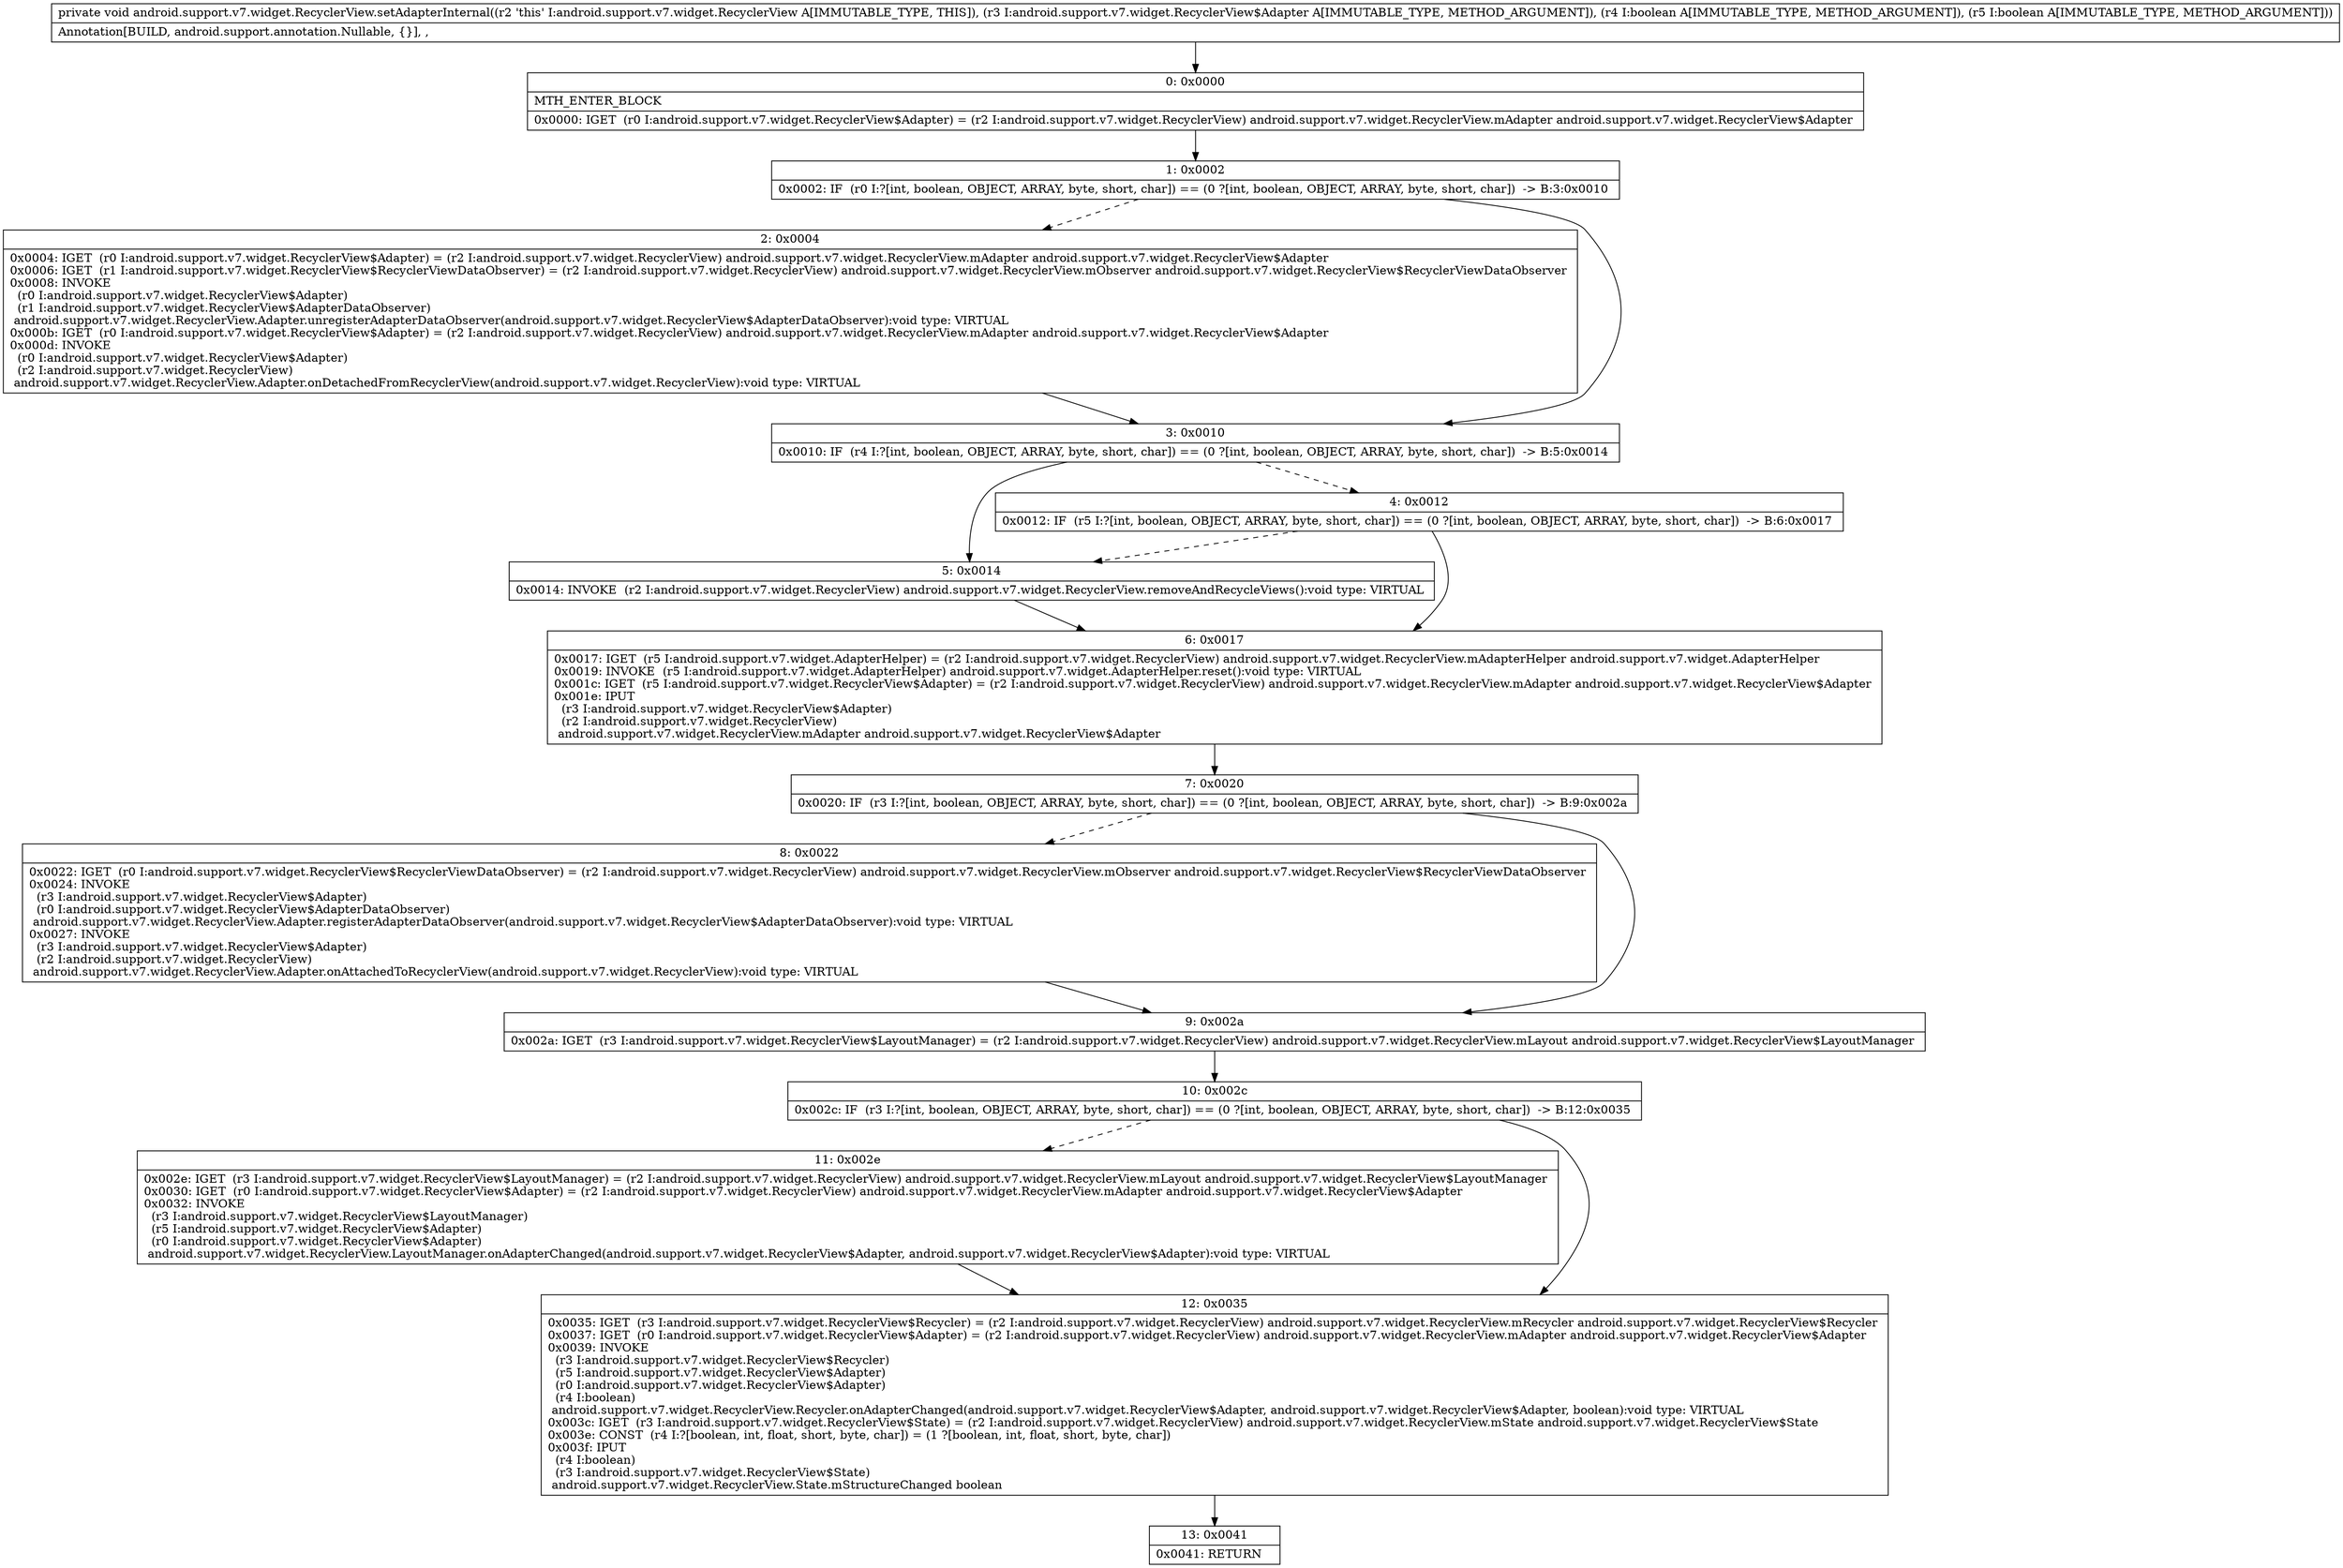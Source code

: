 digraph "CFG forandroid.support.v7.widget.RecyclerView.setAdapterInternal(Landroid\/support\/v7\/widget\/RecyclerView$Adapter;ZZ)V" {
Node_0 [shape=record,label="{0\:\ 0x0000|MTH_ENTER_BLOCK\l|0x0000: IGET  (r0 I:android.support.v7.widget.RecyclerView$Adapter) = (r2 I:android.support.v7.widget.RecyclerView) android.support.v7.widget.RecyclerView.mAdapter android.support.v7.widget.RecyclerView$Adapter \l}"];
Node_1 [shape=record,label="{1\:\ 0x0002|0x0002: IF  (r0 I:?[int, boolean, OBJECT, ARRAY, byte, short, char]) == (0 ?[int, boolean, OBJECT, ARRAY, byte, short, char])  \-\> B:3:0x0010 \l}"];
Node_2 [shape=record,label="{2\:\ 0x0004|0x0004: IGET  (r0 I:android.support.v7.widget.RecyclerView$Adapter) = (r2 I:android.support.v7.widget.RecyclerView) android.support.v7.widget.RecyclerView.mAdapter android.support.v7.widget.RecyclerView$Adapter \l0x0006: IGET  (r1 I:android.support.v7.widget.RecyclerView$RecyclerViewDataObserver) = (r2 I:android.support.v7.widget.RecyclerView) android.support.v7.widget.RecyclerView.mObserver android.support.v7.widget.RecyclerView$RecyclerViewDataObserver \l0x0008: INVOKE  \l  (r0 I:android.support.v7.widget.RecyclerView$Adapter)\l  (r1 I:android.support.v7.widget.RecyclerView$AdapterDataObserver)\l android.support.v7.widget.RecyclerView.Adapter.unregisterAdapterDataObserver(android.support.v7.widget.RecyclerView$AdapterDataObserver):void type: VIRTUAL \l0x000b: IGET  (r0 I:android.support.v7.widget.RecyclerView$Adapter) = (r2 I:android.support.v7.widget.RecyclerView) android.support.v7.widget.RecyclerView.mAdapter android.support.v7.widget.RecyclerView$Adapter \l0x000d: INVOKE  \l  (r0 I:android.support.v7.widget.RecyclerView$Adapter)\l  (r2 I:android.support.v7.widget.RecyclerView)\l android.support.v7.widget.RecyclerView.Adapter.onDetachedFromRecyclerView(android.support.v7.widget.RecyclerView):void type: VIRTUAL \l}"];
Node_3 [shape=record,label="{3\:\ 0x0010|0x0010: IF  (r4 I:?[int, boolean, OBJECT, ARRAY, byte, short, char]) == (0 ?[int, boolean, OBJECT, ARRAY, byte, short, char])  \-\> B:5:0x0014 \l}"];
Node_4 [shape=record,label="{4\:\ 0x0012|0x0012: IF  (r5 I:?[int, boolean, OBJECT, ARRAY, byte, short, char]) == (0 ?[int, boolean, OBJECT, ARRAY, byte, short, char])  \-\> B:6:0x0017 \l}"];
Node_5 [shape=record,label="{5\:\ 0x0014|0x0014: INVOKE  (r2 I:android.support.v7.widget.RecyclerView) android.support.v7.widget.RecyclerView.removeAndRecycleViews():void type: VIRTUAL \l}"];
Node_6 [shape=record,label="{6\:\ 0x0017|0x0017: IGET  (r5 I:android.support.v7.widget.AdapterHelper) = (r2 I:android.support.v7.widget.RecyclerView) android.support.v7.widget.RecyclerView.mAdapterHelper android.support.v7.widget.AdapterHelper \l0x0019: INVOKE  (r5 I:android.support.v7.widget.AdapterHelper) android.support.v7.widget.AdapterHelper.reset():void type: VIRTUAL \l0x001c: IGET  (r5 I:android.support.v7.widget.RecyclerView$Adapter) = (r2 I:android.support.v7.widget.RecyclerView) android.support.v7.widget.RecyclerView.mAdapter android.support.v7.widget.RecyclerView$Adapter \l0x001e: IPUT  \l  (r3 I:android.support.v7.widget.RecyclerView$Adapter)\l  (r2 I:android.support.v7.widget.RecyclerView)\l android.support.v7.widget.RecyclerView.mAdapter android.support.v7.widget.RecyclerView$Adapter \l}"];
Node_7 [shape=record,label="{7\:\ 0x0020|0x0020: IF  (r3 I:?[int, boolean, OBJECT, ARRAY, byte, short, char]) == (0 ?[int, boolean, OBJECT, ARRAY, byte, short, char])  \-\> B:9:0x002a \l}"];
Node_8 [shape=record,label="{8\:\ 0x0022|0x0022: IGET  (r0 I:android.support.v7.widget.RecyclerView$RecyclerViewDataObserver) = (r2 I:android.support.v7.widget.RecyclerView) android.support.v7.widget.RecyclerView.mObserver android.support.v7.widget.RecyclerView$RecyclerViewDataObserver \l0x0024: INVOKE  \l  (r3 I:android.support.v7.widget.RecyclerView$Adapter)\l  (r0 I:android.support.v7.widget.RecyclerView$AdapterDataObserver)\l android.support.v7.widget.RecyclerView.Adapter.registerAdapterDataObserver(android.support.v7.widget.RecyclerView$AdapterDataObserver):void type: VIRTUAL \l0x0027: INVOKE  \l  (r3 I:android.support.v7.widget.RecyclerView$Adapter)\l  (r2 I:android.support.v7.widget.RecyclerView)\l android.support.v7.widget.RecyclerView.Adapter.onAttachedToRecyclerView(android.support.v7.widget.RecyclerView):void type: VIRTUAL \l}"];
Node_9 [shape=record,label="{9\:\ 0x002a|0x002a: IGET  (r3 I:android.support.v7.widget.RecyclerView$LayoutManager) = (r2 I:android.support.v7.widget.RecyclerView) android.support.v7.widget.RecyclerView.mLayout android.support.v7.widget.RecyclerView$LayoutManager \l}"];
Node_10 [shape=record,label="{10\:\ 0x002c|0x002c: IF  (r3 I:?[int, boolean, OBJECT, ARRAY, byte, short, char]) == (0 ?[int, boolean, OBJECT, ARRAY, byte, short, char])  \-\> B:12:0x0035 \l}"];
Node_11 [shape=record,label="{11\:\ 0x002e|0x002e: IGET  (r3 I:android.support.v7.widget.RecyclerView$LayoutManager) = (r2 I:android.support.v7.widget.RecyclerView) android.support.v7.widget.RecyclerView.mLayout android.support.v7.widget.RecyclerView$LayoutManager \l0x0030: IGET  (r0 I:android.support.v7.widget.RecyclerView$Adapter) = (r2 I:android.support.v7.widget.RecyclerView) android.support.v7.widget.RecyclerView.mAdapter android.support.v7.widget.RecyclerView$Adapter \l0x0032: INVOKE  \l  (r3 I:android.support.v7.widget.RecyclerView$LayoutManager)\l  (r5 I:android.support.v7.widget.RecyclerView$Adapter)\l  (r0 I:android.support.v7.widget.RecyclerView$Adapter)\l android.support.v7.widget.RecyclerView.LayoutManager.onAdapterChanged(android.support.v7.widget.RecyclerView$Adapter, android.support.v7.widget.RecyclerView$Adapter):void type: VIRTUAL \l}"];
Node_12 [shape=record,label="{12\:\ 0x0035|0x0035: IGET  (r3 I:android.support.v7.widget.RecyclerView$Recycler) = (r2 I:android.support.v7.widget.RecyclerView) android.support.v7.widget.RecyclerView.mRecycler android.support.v7.widget.RecyclerView$Recycler \l0x0037: IGET  (r0 I:android.support.v7.widget.RecyclerView$Adapter) = (r2 I:android.support.v7.widget.RecyclerView) android.support.v7.widget.RecyclerView.mAdapter android.support.v7.widget.RecyclerView$Adapter \l0x0039: INVOKE  \l  (r3 I:android.support.v7.widget.RecyclerView$Recycler)\l  (r5 I:android.support.v7.widget.RecyclerView$Adapter)\l  (r0 I:android.support.v7.widget.RecyclerView$Adapter)\l  (r4 I:boolean)\l android.support.v7.widget.RecyclerView.Recycler.onAdapterChanged(android.support.v7.widget.RecyclerView$Adapter, android.support.v7.widget.RecyclerView$Adapter, boolean):void type: VIRTUAL \l0x003c: IGET  (r3 I:android.support.v7.widget.RecyclerView$State) = (r2 I:android.support.v7.widget.RecyclerView) android.support.v7.widget.RecyclerView.mState android.support.v7.widget.RecyclerView$State \l0x003e: CONST  (r4 I:?[boolean, int, float, short, byte, char]) = (1 ?[boolean, int, float, short, byte, char]) \l0x003f: IPUT  \l  (r4 I:boolean)\l  (r3 I:android.support.v7.widget.RecyclerView$State)\l android.support.v7.widget.RecyclerView.State.mStructureChanged boolean \l}"];
Node_13 [shape=record,label="{13\:\ 0x0041|0x0041: RETURN   \l}"];
MethodNode[shape=record,label="{private void android.support.v7.widget.RecyclerView.setAdapterInternal((r2 'this' I:android.support.v7.widget.RecyclerView A[IMMUTABLE_TYPE, THIS]), (r3 I:android.support.v7.widget.RecyclerView$Adapter A[IMMUTABLE_TYPE, METHOD_ARGUMENT]), (r4 I:boolean A[IMMUTABLE_TYPE, METHOD_ARGUMENT]), (r5 I:boolean A[IMMUTABLE_TYPE, METHOD_ARGUMENT]))  | Annotation[BUILD, android.support.annotation.Nullable, \{\}], , \l}"];
MethodNode -> Node_0;
Node_0 -> Node_1;
Node_1 -> Node_2[style=dashed];
Node_1 -> Node_3;
Node_2 -> Node_3;
Node_3 -> Node_4[style=dashed];
Node_3 -> Node_5;
Node_4 -> Node_5[style=dashed];
Node_4 -> Node_6;
Node_5 -> Node_6;
Node_6 -> Node_7;
Node_7 -> Node_8[style=dashed];
Node_7 -> Node_9;
Node_8 -> Node_9;
Node_9 -> Node_10;
Node_10 -> Node_11[style=dashed];
Node_10 -> Node_12;
Node_11 -> Node_12;
Node_12 -> Node_13;
}

